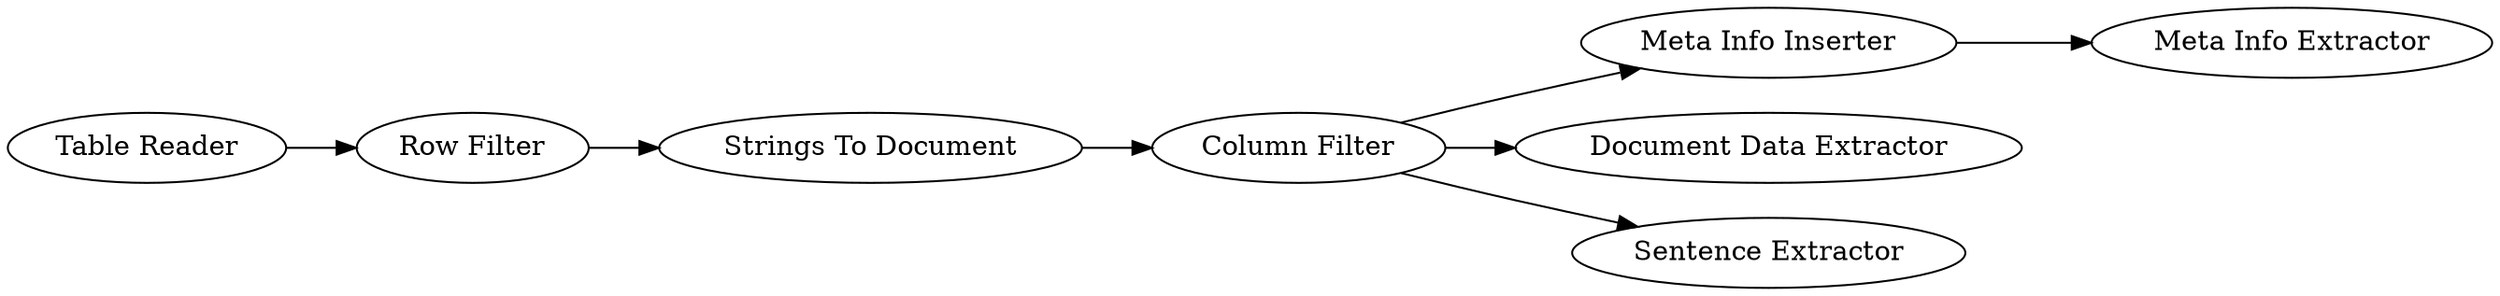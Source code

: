 digraph {
	417 -> 133
	133 -> 128
	420 -> 417
	418 -> 419
	128 -> 414
	128 -> 107
	128 -> 418
	133 [label="Strings To Document"]
	107 [label="Sentence Extractor"]
	418 [label="Meta Info Inserter"]
	419 [label="Meta Info Extractor"]
	420 [label="Table Reader"]
	414 [label="Document Data Extractor"]
	417 [label="Row Filter"]
	128 [label="Column Filter"]
	rankdir=LR
}
